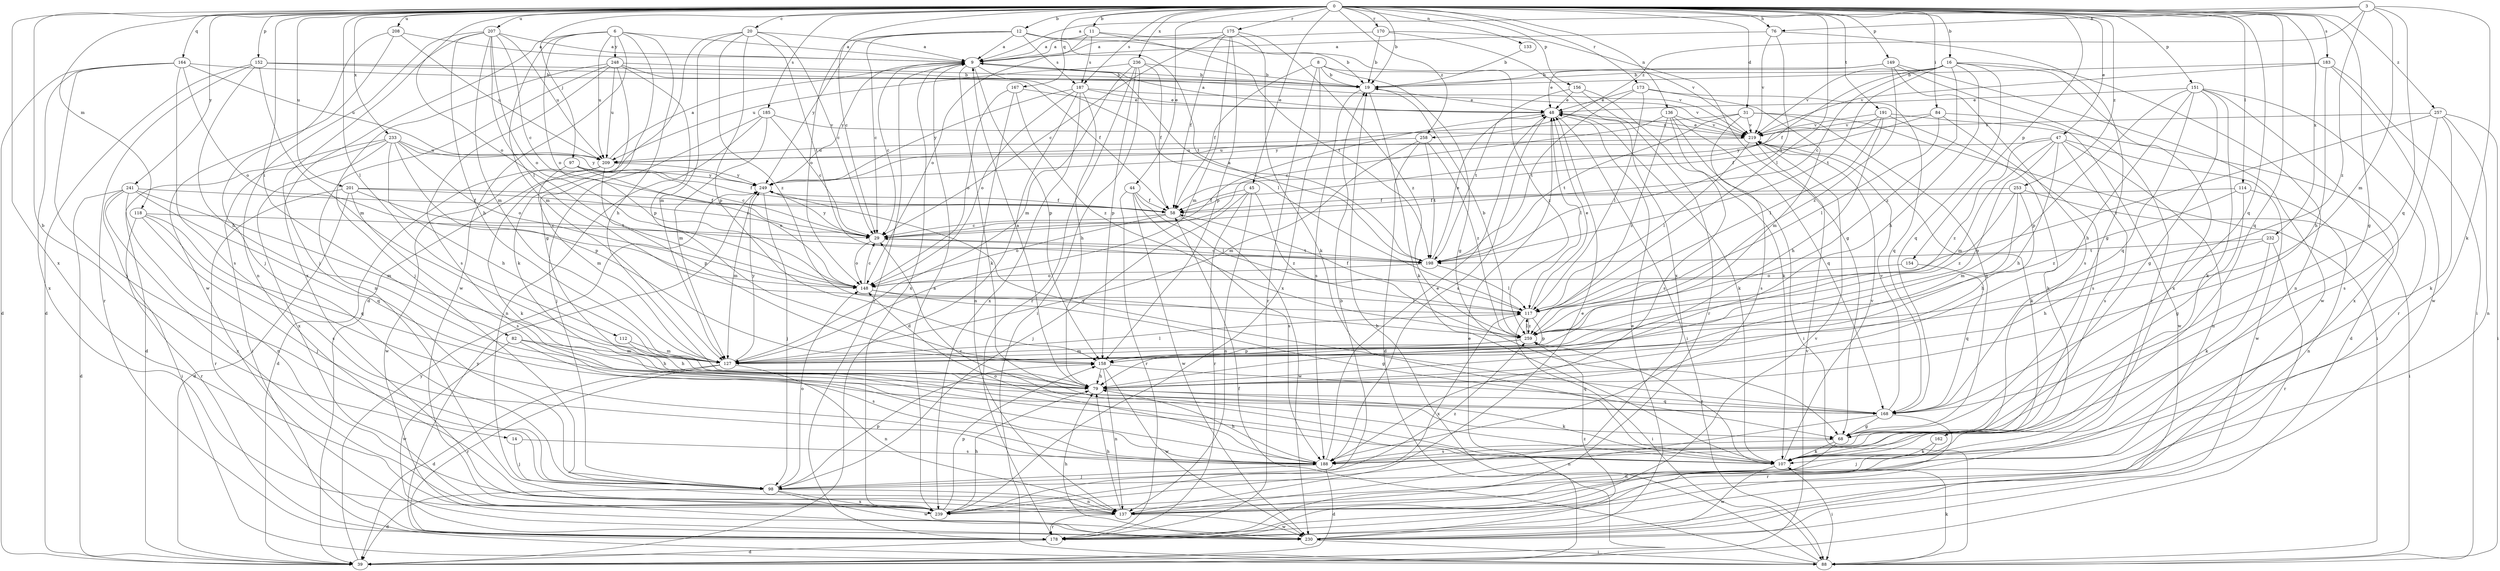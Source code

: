 strict digraph  {
0;
3;
6;
8;
9;
11;
12;
14;
16;
19;
20;
29;
31;
39;
44;
45;
47;
48;
58;
68;
76;
79;
82;
84;
88;
97;
98;
107;
112;
114;
117;
118;
127;
133;
136;
137;
148;
149;
151;
152;
154;
156;
158;
162;
164;
167;
168;
170;
173;
175;
178;
183;
185;
187;
188;
191;
198;
201;
207;
208;
209;
219;
230;
232;
233;
236;
239;
241;
248;
249;
253;
257;
258;
259;
0 -> 11  [label=b];
0 -> 12  [label=b];
0 -> 14  [label=b];
0 -> 16  [label=b];
0 -> 19  [label=b];
0 -> 20  [label=c];
0 -> 29  [label=c];
0 -> 31  [label=d];
0 -> 44  [label=e];
0 -> 45  [label=e];
0 -> 47  [label=e];
0 -> 68  [label=g];
0 -> 76  [label=h];
0 -> 82  [label=i];
0 -> 84  [label=i];
0 -> 97  [label=j];
0 -> 112  [label=l];
0 -> 114  [label=l];
0 -> 117  [label=l];
0 -> 118  [label=m];
0 -> 133  [label=n];
0 -> 136  [label=n];
0 -> 148  [label=o];
0 -> 149  [label=p];
0 -> 151  [label=p];
0 -> 152  [label=p];
0 -> 154  [label=p];
0 -> 156  [label=p];
0 -> 162  [label=q];
0 -> 164  [label=q];
0 -> 167  [label=q];
0 -> 168  [label=q];
0 -> 170  [label=r];
0 -> 173  [label=r];
0 -> 175  [label=r];
0 -> 183  [label=s];
0 -> 185  [label=s];
0 -> 187  [label=s];
0 -> 191  [label=t];
0 -> 201  [label=u];
0 -> 207  [label=u];
0 -> 208  [label=u];
0 -> 232  [label=x];
0 -> 233  [label=x];
0 -> 236  [label=x];
0 -> 239  [label=x];
0 -> 241  [label=y];
0 -> 253  [label=z];
0 -> 257  [label=z];
0 -> 258  [label=z];
3 -> 9  [label=a];
3 -> 76  [label=h];
3 -> 107  [label=k];
3 -> 127  [label=m];
3 -> 168  [label=q];
3 -> 258  [label=z];
3 -> 259  [label=z];
6 -> 9  [label=a];
6 -> 68  [label=g];
6 -> 79  [label=h];
6 -> 127  [label=m];
6 -> 148  [label=o];
6 -> 209  [label=u];
6 -> 230  [label=w];
6 -> 239  [label=x];
6 -> 248  [label=y];
8 -> 19  [label=b];
8 -> 58  [label=f];
8 -> 68  [label=g];
8 -> 178  [label=r];
8 -> 239  [label=x];
8 -> 259  [label=z];
9 -> 19  [label=b];
9 -> 29  [label=c];
9 -> 107  [label=k];
9 -> 117  [label=l];
9 -> 158  [label=p];
9 -> 178  [label=r];
9 -> 239  [label=x];
9 -> 249  [label=y];
11 -> 9  [label=a];
11 -> 19  [label=b];
11 -> 148  [label=o];
11 -> 187  [label=s];
11 -> 198  [label=t];
12 -> 9  [label=a];
12 -> 29  [label=c];
12 -> 148  [label=o];
12 -> 187  [label=s];
12 -> 198  [label=t];
12 -> 219  [label=v];
12 -> 249  [label=y];
14 -> 98  [label=j];
14 -> 188  [label=s];
16 -> 19  [label=b];
16 -> 29  [label=c];
16 -> 58  [label=f];
16 -> 79  [label=h];
16 -> 137  [label=n];
16 -> 168  [label=q];
16 -> 198  [label=t];
16 -> 219  [label=v];
16 -> 239  [label=x];
16 -> 259  [label=z];
19 -> 48  [label=e];
19 -> 107  [label=k];
19 -> 188  [label=s];
20 -> 9  [label=a];
20 -> 29  [label=c];
20 -> 39  [label=d];
20 -> 127  [label=m];
20 -> 158  [label=p];
20 -> 198  [label=t];
20 -> 259  [label=z];
29 -> 148  [label=o];
29 -> 198  [label=t];
29 -> 249  [label=y];
31 -> 68  [label=g];
31 -> 88  [label=i];
31 -> 188  [label=s];
31 -> 198  [label=t];
31 -> 219  [label=v];
31 -> 249  [label=y];
39 -> 48  [label=e];
39 -> 219  [label=v];
39 -> 249  [label=y];
44 -> 58  [label=f];
44 -> 117  [label=l];
44 -> 178  [label=r];
44 -> 188  [label=s];
44 -> 230  [label=w];
45 -> 58  [label=f];
45 -> 98  [label=j];
45 -> 137  [label=n];
45 -> 178  [label=r];
45 -> 259  [label=z];
47 -> 79  [label=h];
47 -> 127  [label=m];
47 -> 137  [label=n];
47 -> 158  [label=p];
47 -> 188  [label=s];
47 -> 209  [label=u];
47 -> 230  [label=w];
47 -> 259  [label=z];
48 -> 9  [label=a];
48 -> 29  [label=c];
48 -> 88  [label=i];
48 -> 107  [label=k];
48 -> 117  [label=l];
48 -> 188  [label=s];
48 -> 219  [label=v];
58 -> 29  [label=c];
58 -> 148  [label=o];
58 -> 230  [label=w];
68 -> 107  [label=k];
68 -> 137  [label=n];
68 -> 188  [label=s];
76 -> 9  [label=a];
76 -> 68  [label=g];
76 -> 198  [label=t];
76 -> 219  [label=v];
79 -> 9  [label=a];
79 -> 107  [label=k];
79 -> 168  [label=q];
82 -> 79  [label=h];
82 -> 127  [label=m];
82 -> 188  [label=s];
82 -> 230  [label=w];
84 -> 58  [label=f];
84 -> 117  [label=l];
84 -> 188  [label=s];
84 -> 219  [label=v];
84 -> 230  [label=w];
88 -> 19  [label=b];
88 -> 58  [label=f];
88 -> 107  [label=k];
97 -> 29  [label=c];
97 -> 58  [label=f];
97 -> 127  [label=m];
97 -> 148  [label=o];
97 -> 249  [label=y];
98 -> 39  [label=d];
98 -> 137  [label=n];
98 -> 148  [label=o];
98 -> 158  [label=p];
98 -> 230  [label=w];
98 -> 239  [label=x];
98 -> 259  [label=z];
107 -> 29  [label=c];
107 -> 88  [label=i];
107 -> 219  [label=v];
107 -> 230  [label=w];
107 -> 259  [label=z];
112 -> 79  [label=h];
112 -> 127  [label=m];
114 -> 58  [label=f];
114 -> 68  [label=g];
114 -> 137  [label=n];
114 -> 259  [label=z];
117 -> 48  [label=e];
117 -> 58  [label=f];
117 -> 88  [label=i];
117 -> 158  [label=p];
117 -> 239  [label=x];
117 -> 259  [label=z];
118 -> 29  [label=c];
118 -> 98  [label=j];
118 -> 168  [label=q];
118 -> 178  [label=r];
118 -> 188  [label=s];
127 -> 39  [label=d];
127 -> 117  [label=l];
127 -> 137  [label=n];
127 -> 178  [label=r];
127 -> 249  [label=y];
133 -> 19  [label=b];
136 -> 29  [label=c];
136 -> 88  [label=i];
136 -> 168  [label=q];
136 -> 188  [label=s];
136 -> 219  [label=v];
136 -> 259  [label=z];
137 -> 48  [label=e];
137 -> 79  [label=h];
137 -> 178  [label=r];
137 -> 230  [label=w];
148 -> 29  [label=c];
148 -> 68  [label=g];
148 -> 117  [label=l];
149 -> 19  [label=b];
149 -> 48  [label=e];
149 -> 178  [label=r];
149 -> 188  [label=s];
149 -> 230  [label=w];
149 -> 259  [label=z];
151 -> 48  [label=e];
151 -> 68  [label=g];
151 -> 79  [label=h];
151 -> 107  [label=k];
151 -> 158  [label=p];
151 -> 168  [label=q];
151 -> 178  [label=r];
151 -> 239  [label=x];
152 -> 19  [label=b];
152 -> 39  [label=d];
152 -> 79  [label=h];
152 -> 127  [label=m];
152 -> 178  [label=r];
152 -> 219  [label=v];
154 -> 148  [label=o];
154 -> 168  [label=q];
156 -> 48  [label=e];
156 -> 107  [label=k];
156 -> 178  [label=r];
156 -> 198  [label=t];
158 -> 79  [label=h];
158 -> 137  [label=n];
158 -> 168  [label=q];
158 -> 230  [label=w];
162 -> 98  [label=j];
162 -> 107  [label=k];
164 -> 19  [label=b];
164 -> 39  [label=d];
164 -> 98  [label=j];
164 -> 148  [label=o];
164 -> 188  [label=s];
164 -> 209  [label=u];
164 -> 239  [label=x];
167 -> 48  [label=e];
167 -> 137  [label=n];
167 -> 148  [label=o];
167 -> 259  [label=z];
168 -> 68  [label=g];
168 -> 137  [label=n];
168 -> 178  [label=r];
168 -> 219  [label=v];
168 -> 249  [label=y];
170 -> 9  [label=a];
170 -> 19  [label=b];
170 -> 68  [label=g];
170 -> 239  [label=x];
173 -> 48  [label=e];
173 -> 117  [label=l];
173 -> 127  [label=m];
173 -> 168  [label=q];
173 -> 198  [label=t];
175 -> 9  [label=a];
175 -> 29  [label=c];
175 -> 58  [label=f];
175 -> 107  [label=k];
175 -> 127  [label=m];
175 -> 158  [label=p];
175 -> 259  [label=z];
178 -> 39  [label=d];
178 -> 219  [label=v];
178 -> 249  [label=y];
183 -> 19  [label=b];
183 -> 79  [label=h];
183 -> 88  [label=i];
183 -> 219  [label=v];
183 -> 230  [label=w];
185 -> 29  [label=c];
185 -> 98  [label=j];
185 -> 127  [label=m];
185 -> 137  [label=n];
185 -> 219  [label=v];
187 -> 39  [label=d];
187 -> 48  [label=e];
187 -> 79  [label=h];
187 -> 148  [label=o];
187 -> 219  [label=v];
187 -> 239  [label=x];
187 -> 249  [label=y];
188 -> 39  [label=d];
188 -> 48  [label=e];
188 -> 79  [label=h];
188 -> 98  [label=j];
188 -> 148  [label=o];
191 -> 39  [label=d];
191 -> 79  [label=h];
191 -> 107  [label=k];
191 -> 117  [label=l];
191 -> 219  [label=v];
191 -> 249  [label=y];
198 -> 9  [label=a];
198 -> 29  [label=c];
198 -> 48  [label=e];
198 -> 117  [label=l];
198 -> 148  [label=o];
201 -> 29  [label=c];
201 -> 39  [label=d];
201 -> 58  [label=f];
201 -> 178  [label=r];
201 -> 188  [label=s];
201 -> 198  [label=t];
207 -> 9  [label=a];
207 -> 29  [label=c];
207 -> 79  [label=h];
207 -> 98  [label=j];
207 -> 117  [label=l];
207 -> 127  [label=m];
207 -> 137  [label=n];
207 -> 148  [label=o];
207 -> 209  [label=u];
208 -> 9  [label=a];
208 -> 98  [label=j];
208 -> 209  [label=u];
208 -> 230  [label=w];
209 -> 9  [label=a];
209 -> 39  [label=d];
209 -> 107  [label=k];
209 -> 158  [label=p];
209 -> 230  [label=w];
209 -> 249  [label=y];
219 -> 48  [label=e];
219 -> 107  [label=k];
219 -> 117  [label=l];
219 -> 209  [label=u];
230 -> 48  [label=e];
230 -> 79  [label=h];
230 -> 88  [label=i];
230 -> 259  [label=z];
232 -> 79  [label=h];
232 -> 107  [label=k];
232 -> 178  [label=r];
232 -> 198  [label=t];
233 -> 39  [label=d];
233 -> 79  [label=h];
233 -> 88  [label=i];
233 -> 148  [label=o];
233 -> 158  [label=p];
233 -> 209  [label=u];
233 -> 239  [label=x];
233 -> 249  [label=y];
236 -> 19  [label=b];
236 -> 58  [label=f];
236 -> 88  [label=i];
236 -> 127  [label=m];
236 -> 158  [label=p];
236 -> 178  [label=r];
236 -> 209  [label=u];
239 -> 9  [label=a];
239 -> 19  [label=b];
239 -> 79  [label=h];
239 -> 158  [label=p];
241 -> 39  [label=d];
241 -> 58  [label=f];
241 -> 88  [label=i];
241 -> 127  [label=m];
241 -> 137  [label=n];
241 -> 168  [label=q];
241 -> 239  [label=x];
248 -> 19  [label=b];
248 -> 58  [label=f];
248 -> 98  [label=j];
248 -> 107  [label=k];
248 -> 137  [label=n];
248 -> 158  [label=p];
248 -> 188  [label=s];
248 -> 209  [label=u];
249 -> 58  [label=f];
249 -> 98  [label=j];
249 -> 127  [label=m];
253 -> 58  [label=f];
253 -> 79  [label=h];
253 -> 88  [label=i];
253 -> 127  [label=m];
253 -> 259  [label=z];
257 -> 88  [label=i];
257 -> 107  [label=k];
257 -> 117  [label=l];
257 -> 137  [label=n];
257 -> 188  [label=s];
257 -> 219  [label=v];
258 -> 39  [label=d];
258 -> 127  [label=m];
258 -> 198  [label=t];
258 -> 209  [label=u];
258 -> 259  [label=z];
259 -> 19  [label=b];
259 -> 117  [label=l];
259 -> 127  [label=m];
259 -> 158  [label=p];
}
